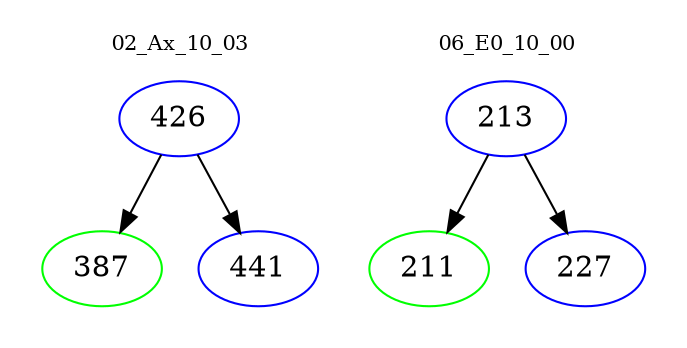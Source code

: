 digraph{
subgraph cluster_0 {
color = white
label = "02_Ax_10_03";
fontsize=10;
T0_426 [label="426", color="blue"]
T0_426 -> T0_387 [color="black"]
T0_387 [label="387", color="green"]
T0_426 -> T0_441 [color="black"]
T0_441 [label="441", color="blue"]
}
subgraph cluster_1 {
color = white
label = "06_E0_10_00";
fontsize=10;
T1_213 [label="213", color="blue"]
T1_213 -> T1_211 [color="black"]
T1_211 [label="211", color="green"]
T1_213 -> T1_227 [color="black"]
T1_227 [label="227", color="blue"]
}
}
